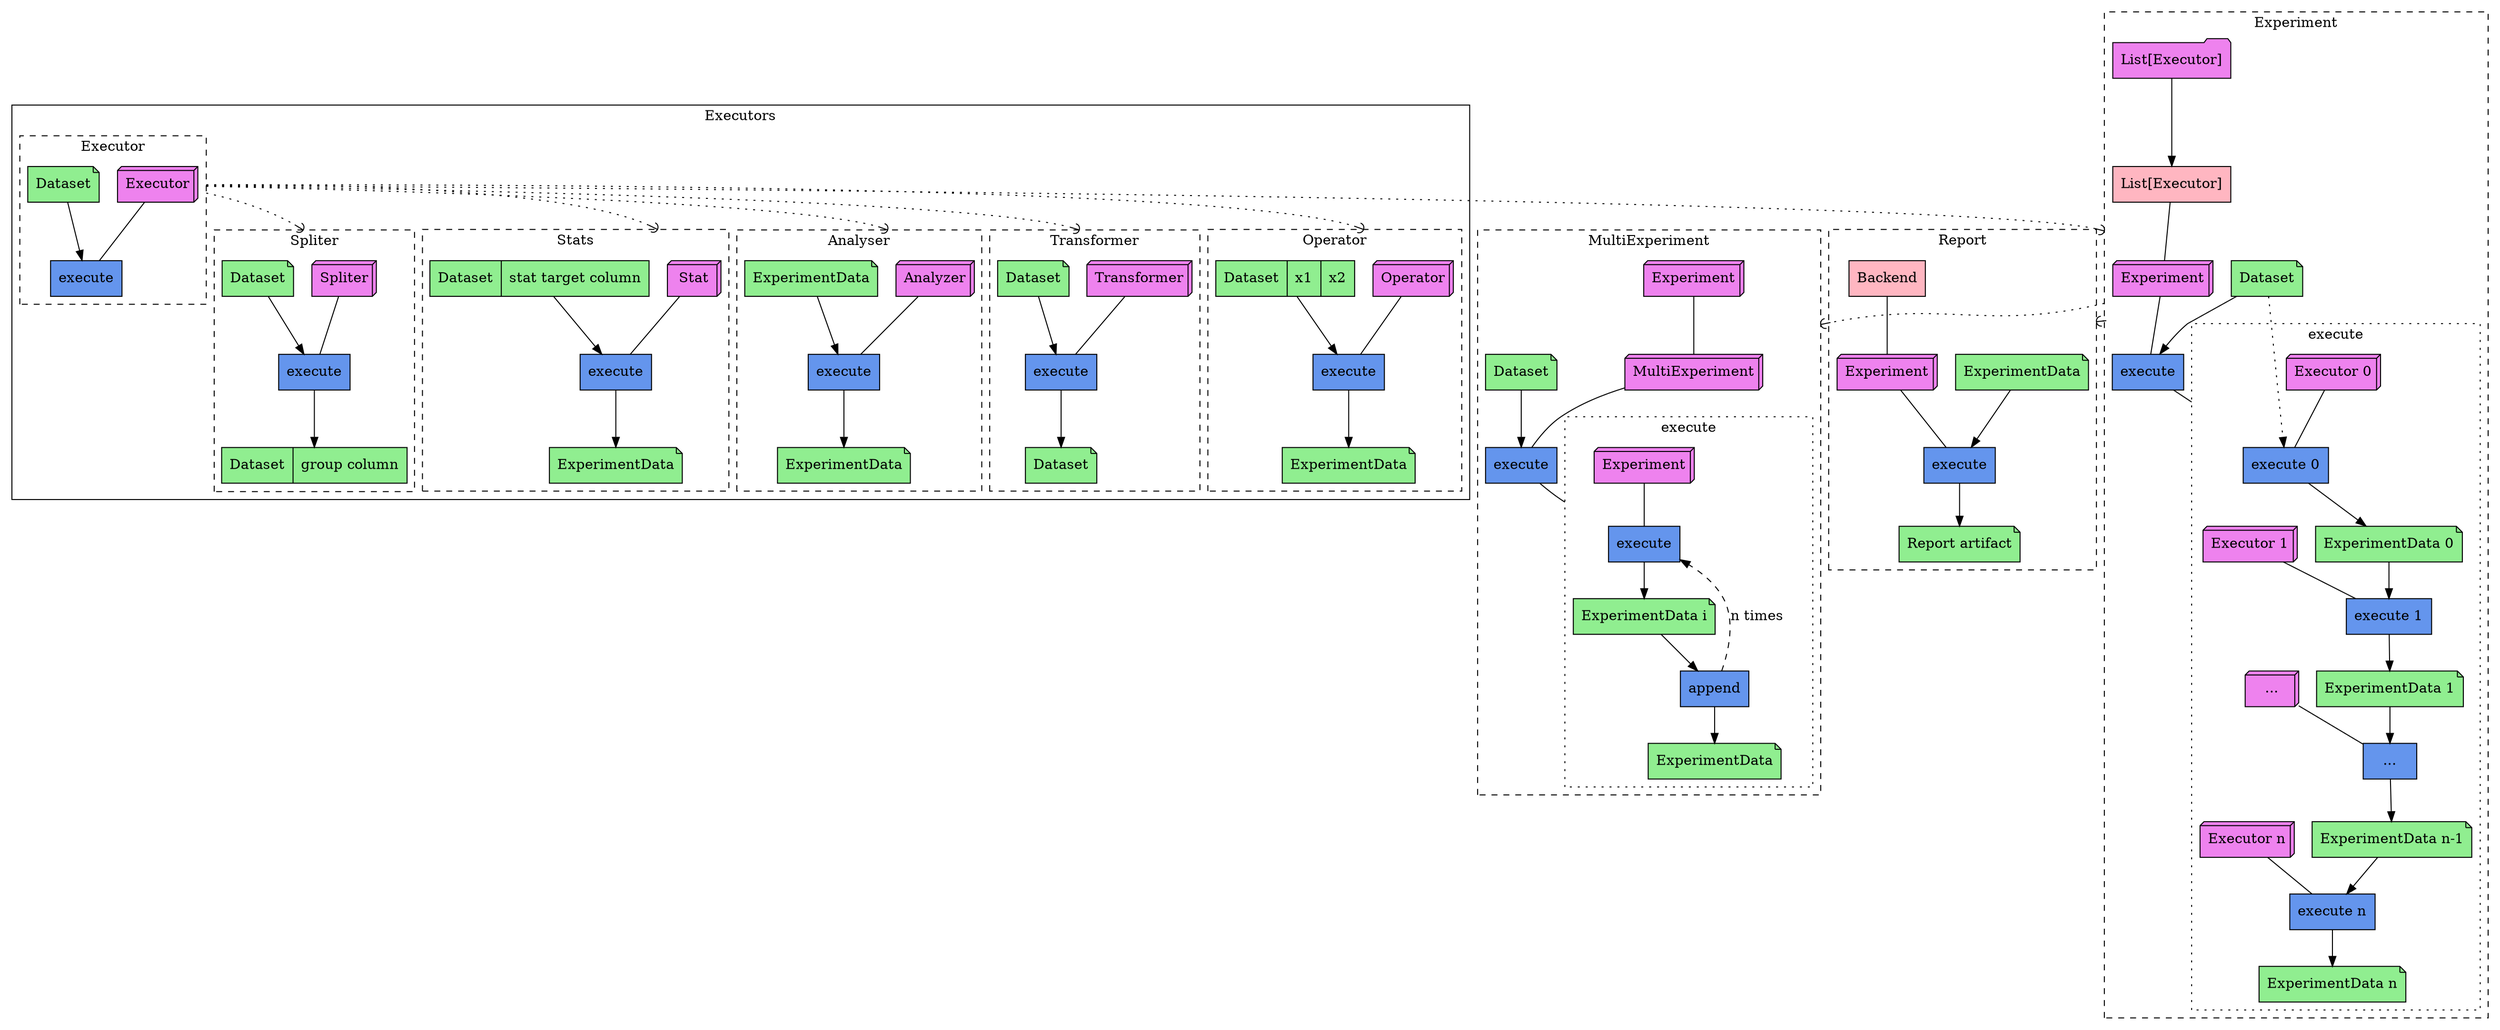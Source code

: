 digraph Architecture{
    compound=true
    node[style=filled]

    subgraph modules{
        node[shape=box3d, fillcolor=violet]

        executor_legend[label="Executor"]
        // -------
        experiment_executor_list[label="List[Executor]", shape=folder]
        experiment_legend[label="Experiment"]
        experiment_executor_0_in_list[label="Executor 0"]
        experiment_executor_1_in_list[label="Executor 1"]
        experiment_executor_dotted_in_list[label="..."]
        experiment_executor_n_in_list[label="Executor n"]
        // -------
        multiexperiment_experiment[label="Experiment"]
        multiexperiment[label="MultiExperiment"]
        multiexperiment_execte_experiment[label="Experiment"]
        // -------
        spliter_executor[label="Spliter"]
        // -------
        stat_executor[label="Stat"]
        // -------
        analyzer_executor[label="Analyzer"]
        // -------
        transformer_executor[label="Transformer"]
        // -------
        operator_executor[label="Operator"]
        // -------
        report_experiment[label="Experiment"]
    }

    subgraph methods{
        node[shape=box, fillcolor=cornflowerblue]
        executor_execute_legend[label="execute"]
        // -------
        experiment_execute_legend[label="execute"]
        experiment_execute_0[label="execute 0"]
        experiment_execute_1[label="execute 1"]
        experiment_execute_dotted[label="..."]
        experiment_execute_n[label="execute n"]
        // -------
        multiexperiment_execute[label="execute"]
        multiexperiment_executor_execute[label="execute"]
        multiexperiment_execute_data_append[label="append"]
        // -------
        spliter_execute[label="execute"]
        // -------
        stat_execute[label="execute"]
        // -------
        analyzer_execute[label="execute"]
        // -------
        transformer_execute[label="execute"]
        // -------
        operator_execute[label="execute"]
        // -------
        report_execute[label="execute"]
    }

    subgraph data{
        node[shape=note, fillcolor=lightgreen]

        executor_legend_data[label="Dataset"]
        // -------
        experiment_legend_data[label="Dataset"]
        experiment_data_0[label="ExperimentData 0"]
        experiment_data_1[label="ExperimentData 1"]
        experiment_data_n[label="ExperimentData n-1"]
        experiment_data_final[label="ExperimentData n"]
        // -------
        multiexperiment_data[label="Dataset"]
        multiexperiment_executor_experiment_data[label="ExperimentData i"]
        multiexperiment_executor_result_data[label="ExperimentData"]
        // -------
        spliter_data[label="Dataset"]
        spliter_out_data[shape=record label="Dataset | group column"]
        // -------
        stat_data[shape=record label="Dataset | stat target column"]
        stat_experiment_data[label="ExperimentData"]
        // -------
        analyzer_in_data[label="ExperimentData"]
        analyzer_out_data[label="ExperimentData"]
        // -------
        transformer_in_data[label="Dataset"]
        transformer_out_data[label="Dataset"]
        // -------
        operator_in_data[shape=record label="Dataset | x1 | x2"]
        operator_out_data[label="ExperimentData"]
        // -------
        report_in_data[label="ExperimentData"]
        report_out_data[label="Report artifact"]
    }

    subgraph atributes{
        node[shape=record, fillcolor=lightpink]
        experiment_executor_list_attribute[label="List[Executor]"]
        report_backend[label="Backend"]
    }

    subgraph cluster_executors{
        graph[label="Executors"]

        subgraph cluster_executor{
            graph[style=dashed, label="Executor"]

            executor_legend_data -> executor_execute_legend
            executor_legend -> executor_execute_legend [arrowhead=none]
        }

        subgraph cluster_spliter{
            graph[style=dashed, label="Spliter"]

            spliter_executor -> spliter_execute [arrowhead=none]
            spliter_execute -> spliter_out_data
            spliter_data -> spliter_execute
        }

        executor_legend -> spliter_executor [
            style="dotted"
            arrowhead=curve
            ltail=cluster_executor
            lhead=cluster_spliter
        ]

        subgraph cluster_stats{
            graph[style=dashed, label="Stats"]

            stat_executor -> stat_execute [arrowhead=none]
            stat_data -> stat_execute
            stat_execute -> stat_experiment_data
        }

        executor_legend -> stat_executor [
            style="dotted"
            arrowhead=curve
            ltail=cluster_executor
            lhead=cluster_stats
        ]

        subgraph cluster_analyser{
            graph[style=dashed, label="Analyser"]

            analyzer_executor -> analyzer_execute [arrowhead=none]
            analyzer_in_data -> analyzer_execute
            analyzer_execute -> analyzer_out_data
        }

        executor_legend -> analyzer_executor [
            style="dotted"
            arrowhead=curve
            ltail=cluster_executor
            lhead=cluster_analyser
        ]

        subgraph cluster_transformer{
            graph[style=dashed, label="Transformer"]

            transformer_executor -> transformer_execute [arrowhead=none]
            transformer_in_data -> transformer_execute
            transformer_execute -> transformer_out_data
        }

        executor_legend -> transformer_executor [
            style="dotted"
            arrowhead=curve
            ltail=cluster_executor
            lhead=cluster_transformer
        ]

        subgraph cluster_operator{
            graph[style=dashed, label="Operator"]

            operator_executor -> operator_execute [arrowhead=none]
            operator_in_data -> operator_execute
            operator_execute -> operator_out_data
        }

        executor_legend -> operator_executor [
            style="dotted"
            arrowhead=curve
            ltail=cluster_executor
            lhead=cluster_operator
        ]

    }

    subgraph cluster_experiment{
        graph[style=dashed, label="Experiment"]
        experiment_executor_list -> experiment_executor_list_attribute
        experiment_executor_list_attribute -> experiment_legend [arrowhead=none]
        experiment_legend -> experiment_execute_legend [arrowhead=none]
        experiment_legend_data -> experiment_execute_legend
        experiment_legend_data -> experiment_execute_0 [style=dotted]

        subgraph cluster_experiment_executor{
            graph[style=dotted, label="execute"]
            experiment_executor_0_in_list -> experiment_execute_0 [arrowhead=none]
            experiment_execute_0 -> experiment_data_0 -> experiment_execute_1
            experiment_executor_1_in_list -> experiment_execute_1 [arrowhead=none]
            experiment_execute_1 -> experiment_data_1 -> experiment_execute_dotted
            experiment_executor_dotted_in_list -> experiment_execute_dotted [arrowhead=none]
            experiment_execute_dotted -> experiment_data_n -> experiment_execute_n
            experiment_executor_n_in_list -> experiment_execute_n [arrowhead=none]
            experiment_execute_n -> experiment_data_final
        }

        experiment_execute_legend -> experiment_execute_0 [
            arrowhead=none, 
            lhead=cluster_experiment_executor
        ]
    }

    executor_legend -> experiment_legend [
        style="dotted"
        arrowhead=curve
        ltail=cluster_executor
        lhead=cluster_experiment
    ]

    subgraph cluster_multiexperiment{
        graph[style=dashed, label="MultiExperiment"]
        multiexperiment_experiment -> multiexperiment [arrowhead=none]
        multiexperiment -> multiexperiment_execute [arrowhead=none]
        multiexperiment_data -> multiexperiment_execute

        subgraph cluster_multiexperiment_execute{
            graph[style=dotted, label="execute"]
            
            multiexperiment_execte_experiment -> multiexperiment_executor_execute [arrowhead=none]
            multiexperiment_executor_execute -> multiexperiment_executor_experiment_data
            multiexperiment_executor_experiment_data -> multiexperiment_execute_data_append
            multiexperiment_execute_data_append -> multiexperiment_executor_result_data

            multiexperiment_execute_data_append -> multiexperiment_executor_execute [
                style=dashed
                label="n times"
            ]
        }

        multiexperiment_execute -> multiexperiment_executor_execute [
            arrowhead=none
            lhead=cluster_multiexperiment_execute
        ]
    }

    experiment_legend -> multiexperiment [
        style="dotted"
        arrowhead=curve
        ltail=cluster_experiment
        lhead=cluster_multiexperiment
    ]

    subgraph cluster_report{
        graph[style=dashed, label="Report"]

        report_backend -> report_experiment [arrowhead=none]
        report_experiment -> report_execute [arrowhead=none]
        report_in_data -> report_execute
        report_execute -> report_out_data
    }

    experiment_legend -> report_experiment [
        style="dotted"
        arrowhead=curve
        ltail=cluster_experiment
        lhead=cluster_report
    ]
}